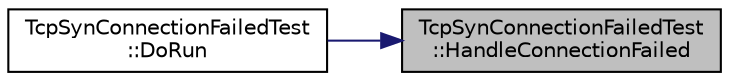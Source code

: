 digraph "TcpSynConnectionFailedTest::HandleConnectionFailed"
{
 // LATEX_PDF_SIZE
  edge [fontname="Helvetica",fontsize="10",labelfontname="Helvetica",labelfontsize="10"];
  node [fontname="Helvetica",fontsize="10",shape=record];
  rankdir="RL";
  Node1 [label="TcpSynConnectionFailedTest\l::HandleConnectionFailed",height=0.2,width=0.4,color="black", fillcolor="grey75", style="filled", fontcolor="black",tooltip="Handle a connection failure."];
  Node1 -> Node2 [dir="back",color="midnightblue",fontsize="10",style="solid",fontname="Helvetica"];
  Node2 [label="TcpSynConnectionFailedTest\l::DoRun",height=0.2,width=0.4,color="black", fillcolor="white", style="filled",URL="$class_tcp_syn_connection_failed_test.html#aa77e55d2425eb8b7527953f552e2c816",tooltip="Implementation to actually run this TestCase."];
}
